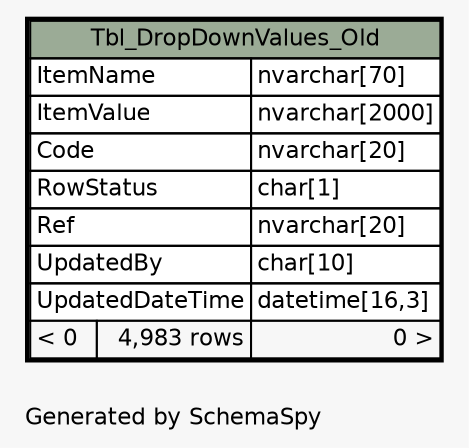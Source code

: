 // dot 2.38.0 on Windows 10 10.0
// SchemaSpy rev 590
digraph "oneDegreeRelationshipsDiagram" {
  graph [
    rankdir="RL"
    bgcolor="#f7f7f7"
    label="\nGenerated by SchemaSpy"
    labeljust="l"
    nodesep="0.18"
    ranksep="0.46"
    fontname="Helvetica"
    fontsize="11"
  ];
  node [
    fontname="Helvetica"
    fontsize="11"
    shape="plaintext"
  ];
  edge [
    arrowsize="0.8"
  ];
  "Tbl_DropDownValues_Old" [
    label=<
    <TABLE BORDER="2" CELLBORDER="1" CELLSPACING="0" BGCOLOR="#ffffff">
      <TR><TD COLSPAN="3" BGCOLOR="#9bab96" ALIGN="CENTER">Tbl_DropDownValues_Old</TD></TR>
      <TR><TD PORT="ItemName" COLSPAN="2" ALIGN="LEFT">ItemName</TD><TD PORT="ItemName.type" ALIGN="LEFT">nvarchar[70]</TD></TR>
      <TR><TD PORT="ItemValue" COLSPAN="2" ALIGN="LEFT">ItemValue</TD><TD PORT="ItemValue.type" ALIGN="LEFT">nvarchar[2000]</TD></TR>
      <TR><TD PORT="Code" COLSPAN="2" ALIGN="LEFT">Code</TD><TD PORT="Code.type" ALIGN="LEFT">nvarchar[20]</TD></TR>
      <TR><TD PORT="RowStatus" COLSPAN="2" ALIGN="LEFT">RowStatus</TD><TD PORT="RowStatus.type" ALIGN="LEFT">char[1]</TD></TR>
      <TR><TD PORT="Ref" COLSPAN="2" ALIGN="LEFT">Ref</TD><TD PORT="Ref.type" ALIGN="LEFT">nvarchar[20]</TD></TR>
      <TR><TD PORT="UpdatedBy" COLSPAN="2" ALIGN="LEFT">UpdatedBy</TD><TD PORT="UpdatedBy.type" ALIGN="LEFT">char[10]</TD></TR>
      <TR><TD PORT="UpdatedDateTime" COLSPAN="2" ALIGN="LEFT">UpdatedDateTime</TD><TD PORT="UpdatedDateTime.type" ALIGN="LEFT">datetime[16,3]</TD></TR>
      <TR><TD ALIGN="LEFT" BGCOLOR="#f7f7f7">&lt; 0</TD><TD ALIGN="RIGHT" BGCOLOR="#f7f7f7">4,983 rows</TD><TD ALIGN="RIGHT" BGCOLOR="#f7f7f7">0 &gt;</TD></TR>
    </TABLE>>
    URL="Tbl_DropDownValues_Old.html"
    tooltip="Tbl_DropDownValues_Old"
  ];
}
